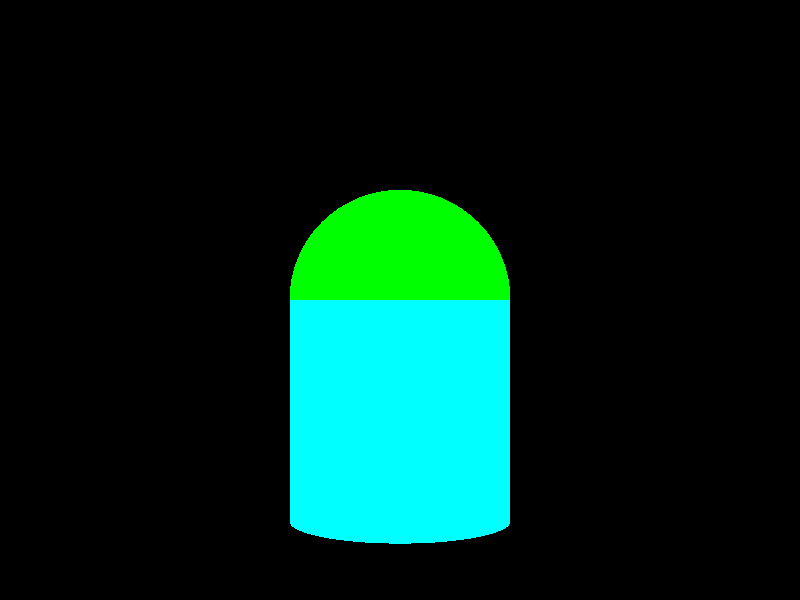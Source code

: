 #include "colors.inc"
#include "shapes.inc"

camera{
  location <0,0,-10>
  look_at <0,0,0>
  angle 40
}

light_source{<0,10,-10> color White}                 
light_source{<10,-10,-10> color White}
        

union{
  object{ 
    Disk_Y
    translate <0,-1,0>
    pigment {color Cyan}
  }
  object{
    Sphere
    translate <0,0,0>
    pigment {color Green}
  }
}